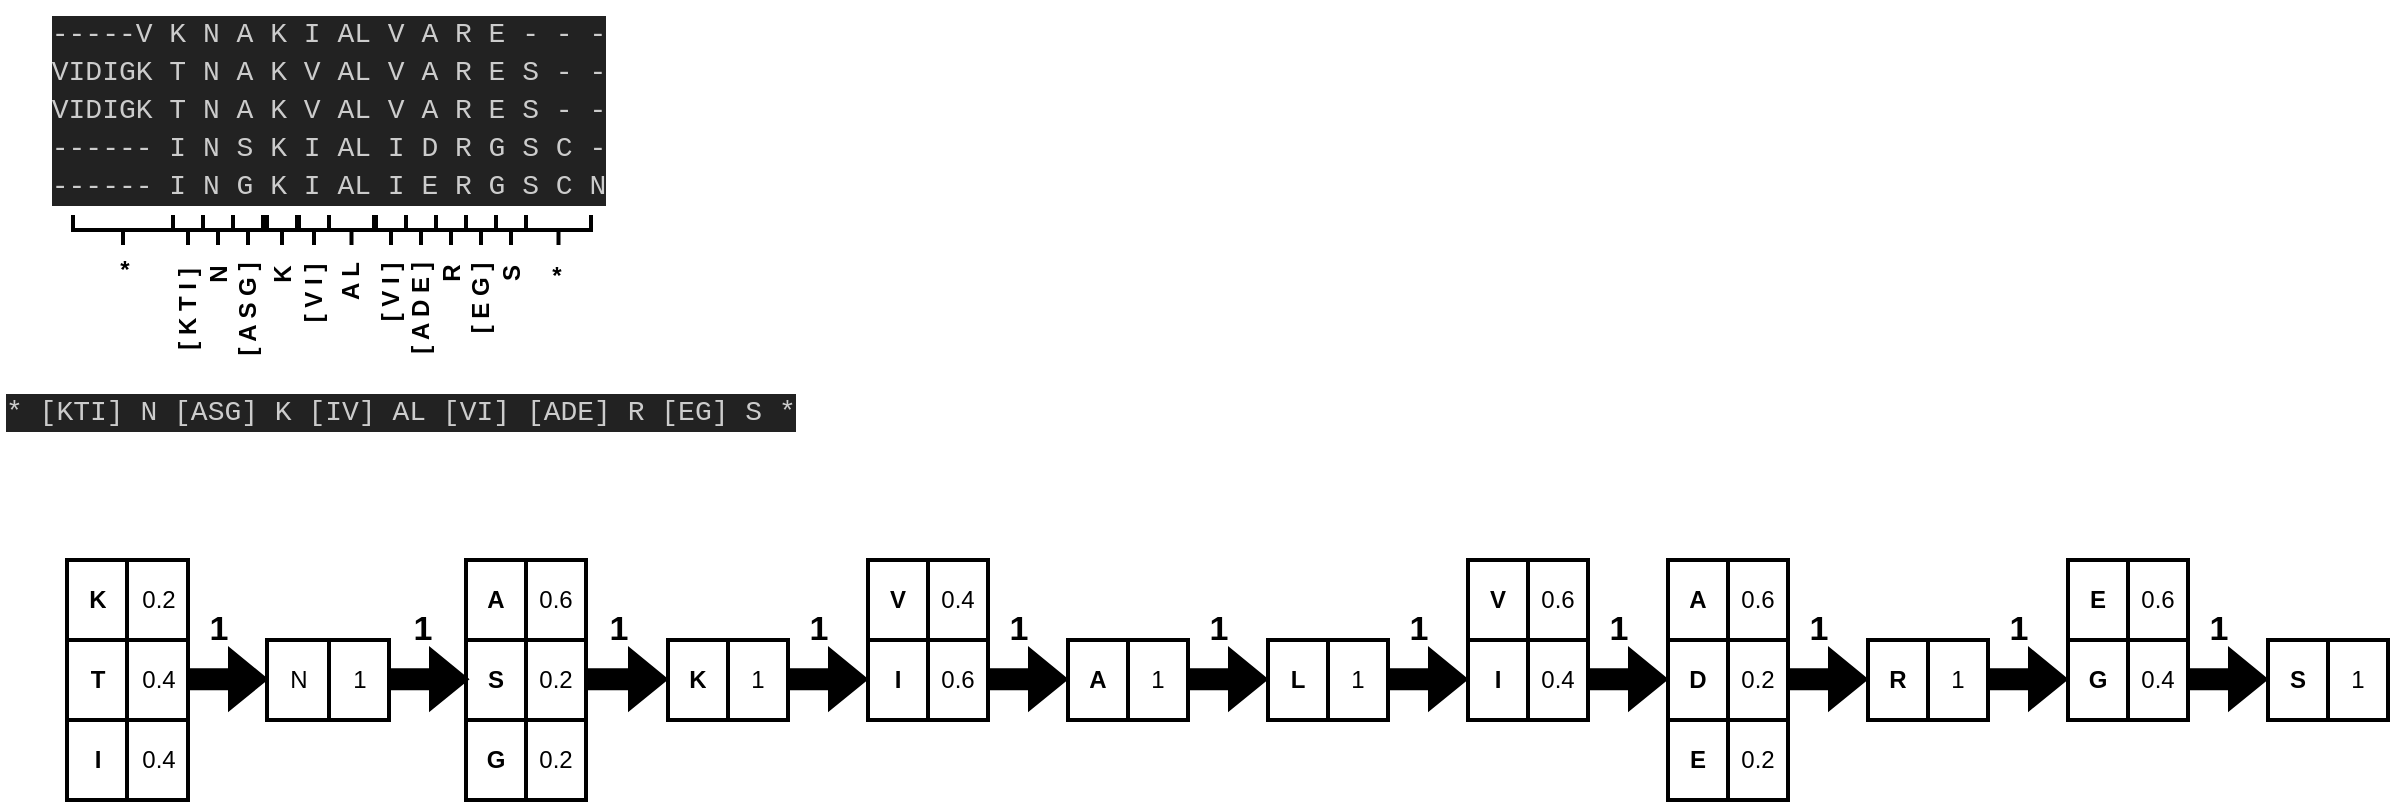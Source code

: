 <mxfile version="20.6.2" type="device"><diagram id="r_FApHoOIN8Kq5sakNCr" name="Página-1"><mxGraphModel dx="1185" dy="635" grid="1" gridSize="10" guides="1" tooltips="1" connect="1" arrows="1" fold="1" page="1" pageScale="1" pageWidth="827" pageHeight="1169" math="0" shadow="0"><root><mxCell id="0"/><mxCell id="1" parent="0"/><mxCell id="0MKSKc9JWgxIq71mF9Hv-1" value="&lt;div style=&quot;color: rgb(204, 204, 204); background-color: rgb(34, 34, 34); font-family: Consolas, &amp;quot;Courier New&amp;quot;, monospace; font-size: 14px; line-height: 19px;&quot;&gt;&lt;div&gt;-----V K N A K I AL V A R E - - -&lt;/div&gt;&lt;div&gt;VIDIGK T N A K V AL V A R E S - -&lt;/div&gt;&lt;div&gt;VIDIGK T N A K V AL V A R E S - -&lt;/div&gt;&lt;div&gt;------ I N S K I AL I D R G S C -&lt;/div&gt;&lt;div&gt;------ I N G K I AL I E R G S C N&lt;/div&gt;&lt;/div&gt;" style="text;html=1;align=center;verticalAlign=middle;resizable=0;points=[];autosize=1;strokeColor=none;fillColor=none;" vertex="1" parent="1"><mxGeometry x="50" y="40" width="280" height="110" as="geometry"/></mxCell><mxCell id="0MKSKc9JWgxIq71mF9Hv-2" value="&lt;div style=&quot;color: rgb(204, 204, 204); background-color: rgb(34, 34, 34); font-family: Consolas, &amp;quot;Courier New&amp;quot;, monospace; font-weight: normal; font-size: 14px; line-height: 19px;&quot;&gt;&lt;div&gt;&lt;span style=&quot;color: #cccccc;&quot;&gt;* [KTI] N [ASG] K [IV] AL [VI] [ADE] R [EG] S *&lt;/span&gt;&lt;/div&gt;&lt;/div&gt;" style="text;whiteSpace=wrap;html=1;" vertex="1" parent="1"><mxGeometry x="26.5" y="230" width="450" height="40" as="geometry"/></mxCell><mxCell id="0MKSKc9JWgxIq71mF9Hv-4" value="" style="strokeWidth=2;html=1;shape=mxgraph.flowchart.annotation_2;align=left;labelPosition=right;pointerEvents=1;rotation=-90;" vertex="1" parent="1"><mxGeometry x="80" y="130" width="15" height="50" as="geometry"/></mxCell><mxCell id="0MKSKc9JWgxIq71mF9Hv-7" value="" style="strokeWidth=2;html=1;shape=mxgraph.flowchart.annotation_2;align=left;labelPosition=right;pointerEvents=1;rotation=-90;" vertex="1" parent="1"><mxGeometry x="112.5" y="147.5" width="15" height="15" as="geometry"/></mxCell><mxCell id="0MKSKc9JWgxIq71mF9Hv-9" value="" style="strokeWidth=2;html=1;shape=mxgraph.flowchart.annotation_2;align=left;labelPosition=right;pointerEvents=1;rotation=-90;" vertex="1" parent="1"><mxGeometry x="127.5" y="147.5" width="15" height="15" as="geometry"/></mxCell><mxCell id="0MKSKc9JWgxIq71mF9Hv-10" value="" style="strokeWidth=2;html=1;shape=mxgraph.flowchart.annotation_2;align=left;labelPosition=right;pointerEvents=1;rotation=-90;" vertex="1" parent="1"><mxGeometry x="142.5" y="147.5" width="15" height="15" as="geometry"/></mxCell><mxCell id="0MKSKc9JWgxIq71mF9Hv-11" value="" style="strokeWidth=2;html=1;shape=mxgraph.flowchart.annotation_2;align=left;labelPosition=right;pointerEvents=1;rotation=-90;" vertex="1" parent="1"><mxGeometry x="159.5" y="147.5" width="15" height="15" as="geometry"/></mxCell><mxCell id="0MKSKc9JWgxIq71mF9Hv-12" value="" style="strokeWidth=2;html=1;shape=mxgraph.flowchart.annotation_2;align=left;labelPosition=right;pointerEvents=1;rotation=-90;" vertex="1" parent="1"><mxGeometry x="175.5" y="147.5" width="15" height="15" as="geometry"/></mxCell><mxCell id="0MKSKc9JWgxIq71mF9Hv-13" value="" style="strokeWidth=2;html=1;shape=mxgraph.flowchart.annotation_2;align=left;labelPosition=right;pointerEvents=1;rotation=-90;" vertex="1" parent="1"><mxGeometry x="194.25" y="143.75" width="15" height="22.5" as="geometry"/></mxCell><mxCell id="0MKSKc9JWgxIq71mF9Hv-14" value="" style="strokeWidth=2;html=1;shape=mxgraph.flowchart.annotation_2;align=left;labelPosition=right;pointerEvents=1;rotation=-90;" vertex="1" parent="1"><mxGeometry x="214" y="147.5" width="15" height="15" as="geometry"/></mxCell><mxCell id="0MKSKc9JWgxIq71mF9Hv-15" value="" style="strokeWidth=2;html=1;shape=mxgraph.flowchart.annotation_2;align=left;labelPosition=right;pointerEvents=1;rotation=-90;" vertex="1" parent="1"><mxGeometry x="229" y="147.5" width="15" height="15" as="geometry"/></mxCell><mxCell id="0MKSKc9JWgxIq71mF9Hv-16" value="" style="strokeWidth=2;html=1;shape=mxgraph.flowchart.annotation_2;align=left;labelPosition=right;pointerEvents=1;rotation=-90;" vertex="1" parent="1"><mxGeometry x="244" y="147.5" width="15" height="15" as="geometry"/></mxCell><mxCell id="0MKSKc9JWgxIq71mF9Hv-17" value="" style="strokeWidth=2;html=1;shape=mxgraph.flowchart.annotation_2;align=left;labelPosition=right;pointerEvents=1;rotation=-90;" vertex="1" parent="1"><mxGeometry x="259" y="147.5" width="15" height="15" as="geometry"/></mxCell><mxCell id="0MKSKc9JWgxIq71mF9Hv-18" value="" style="strokeWidth=2;html=1;shape=mxgraph.flowchart.annotation_2;align=left;labelPosition=right;pointerEvents=1;rotation=-90;" vertex="1" parent="1"><mxGeometry x="274" y="147.5" width="15" height="15" as="geometry"/></mxCell><mxCell id="0MKSKc9JWgxIq71mF9Hv-19" value="" style="strokeWidth=2;html=1;shape=mxgraph.flowchart.annotation_2;align=left;labelPosition=right;pointerEvents=1;rotation=-90;" vertex="1" parent="1"><mxGeometry x="297.75" y="138.75" width="15" height="32.5" as="geometry"/></mxCell><mxCell id="0MKSKc9JWgxIq71mF9Hv-28" value="*" style="text;html=1;align=center;verticalAlign=middle;resizable=0;points=[];autosize=1;strokeColor=none;fillColor=none;fontStyle=1" vertex="1" parent="1"><mxGeometry x="72.5" y="160" width="30" height="30" as="geometry"/></mxCell><mxCell id="0MKSKc9JWgxIq71mF9Hv-29" value="[ K T I ]" style="text;html=1;align=center;verticalAlign=middle;resizable=0;points=[];autosize=1;strokeColor=none;fillColor=none;rotation=-90;fontStyle=1" vertex="1" parent="1"><mxGeometry x="90" y="180" width="60" height="30" as="geometry"/></mxCell><mxCell id="0MKSKc9JWgxIq71mF9Hv-30" value="N" style="text;html=1;align=center;verticalAlign=middle;resizable=0;points=[];autosize=1;strokeColor=none;fillColor=none;rotation=-90;fontStyle=1" vertex="1" parent="1"><mxGeometry x="120" y="162.5" width="30" height="30" as="geometry"/></mxCell><mxCell id="0MKSKc9JWgxIq71mF9Hv-31" value="[ A S G ]" style="text;html=1;align=center;verticalAlign=middle;resizable=0;points=[];autosize=1;strokeColor=none;fillColor=none;rotation=-90;fontStyle=1" vertex="1" parent="1"><mxGeometry x="115" y="180" width="70" height="30" as="geometry"/></mxCell><mxCell id="0MKSKc9JWgxIq71mF9Hv-32" value="K" style="text;html=1;align=center;verticalAlign=middle;resizable=0;points=[];autosize=1;strokeColor=none;fillColor=none;rotation=-90;fontStyle=1" vertex="1" parent="1"><mxGeometry x="152" y="162.5" width="30" height="30" as="geometry"/></mxCell><mxCell id="0MKSKc9JWgxIq71mF9Hv-33" value="[ V I ]" style="text;html=1;align=center;verticalAlign=middle;resizable=0;points=[];autosize=1;strokeColor=none;fillColor=none;rotation=-90;fontStyle=1" vertex="1" parent="1"><mxGeometry x="158" y="172" width="50" height="30" as="geometry"/></mxCell><mxCell id="0MKSKc9JWgxIq71mF9Hv-34" value="A L" style="text;html=1;align=center;verticalAlign=middle;resizable=0;points=[];autosize=1;strokeColor=none;fillColor=none;rotation=-90;fontStyle=1" vertex="1" parent="1"><mxGeometry x="181.75" y="166.25" width="40" height="30" as="geometry"/></mxCell><mxCell id="0MKSKc9JWgxIq71mF9Hv-35" value="[ V&amp;nbsp;I ]" style="text;html=1;align=center;verticalAlign=middle;resizable=0;points=[];autosize=1;strokeColor=none;fillColor=none;rotation=-90;fontStyle=1" vertex="1" parent="1"><mxGeometry x="196.5" y="172" width="50" height="30" as="geometry"/></mxCell><mxCell id="0MKSKc9JWgxIq71mF9Hv-36" value="[ A D E&amp;nbsp;]" style="text;html=1;align=center;verticalAlign=middle;resizable=0;points=[];autosize=1;strokeColor=none;fillColor=none;rotation=-90;fontStyle=1" vertex="1" parent="1"><mxGeometry x="201.5" y="180" width="70" height="30" as="geometry"/></mxCell><mxCell id="0MKSKc9JWgxIq71mF9Hv-37" value="R" style="text;html=1;align=center;verticalAlign=middle;resizable=0;points=[];autosize=1;strokeColor=none;fillColor=none;rotation=-90;fontStyle=1" vertex="1" parent="1"><mxGeometry x="236.5" y="162.5" width="30" height="30" as="geometry"/></mxCell><mxCell id="0MKSKc9JWgxIq71mF9Hv-38" value="[ E G ]" style="text;html=1;align=center;verticalAlign=middle;resizable=0;points=[];autosize=1;strokeColor=none;fillColor=none;rotation=-90;fontStyle=1" vertex="1" parent="1"><mxGeometry x="236.5" y="175" width="60" height="30" as="geometry"/></mxCell><mxCell id="0MKSKc9JWgxIq71mF9Hv-39" value="S" style="text;html=1;align=center;verticalAlign=middle;resizable=0;points=[];autosize=1;strokeColor=none;fillColor=none;rotation=-90;fontStyle=1" vertex="1" parent="1"><mxGeometry x="266.5" y="162.5" width="30" height="30" as="geometry"/></mxCell><mxCell id="0MKSKc9JWgxIq71mF9Hv-40" value="*" style="text;html=1;align=center;verticalAlign=middle;resizable=0;points=[];autosize=1;strokeColor=none;fillColor=none;rotation=0;fontStyle=1" vertex="1" parent="1"><mxGeometry x="289" y="162.5" width="30" height="30" as="geometry"/></mxCell><mxCell id="0MKSKc9JWgxIq71mF9Hv-57" value="" style="shape=table;html=1;whiteSpace=wrap;startSize=0;container=1;collapsible=0;childLayout=tableLayout;strokeColor=#000000;strokeWidth=2;fillColor=none;" vertex="1" parent="1"><mxGeometry x="59.5" y="320" width="60.5" height="120" as="geometry"/></mxCell><mxCell id="0MKSKc9JWgxIq71mF9Hv-58" value="" style="shape=tableRow;horizontal=0;startSize=0;swimlaneHead=0;swimlaneBody=0;top=0;left=0;bottom=0;right=0;collapsible=0;dropTarget=0;fillColor=none;points=[[0,0.5],[1,0.5]];portConstraint=eastwest;strokeColor=#000000;strokeWidth=2;" vertex="1" parent="0MKSKc9JWgxIq71mF9Hv-57"><mxGeometry width="60.5" height="40" as="geometry"/></mxCell><mxCell id="0MKSKc9JWgxIq71mF9Hv-59" value="&lt;b&gt;K&lt;/b&gt;" style="shape=partialRectangle;html=1;whiteSpace=wrap;connectable=0;fillColor=none;top=0;left=0;bottom=0;right=0;overflow=hidden;strokeColor=#000000;strokeWidth=2;" vertex="1" parent="0MKSKc9JWgxIq71mF9Hv-58"><mxGeometry width="30" height="40" as="geometry"><mxRectangle width="30" height="40" as="alternateBounds"/></mxGeometry></mxCell><mxCell id="0MKSKc9JWgxIq71mF9Hv-60" value="0.2" style="shape=partialRectangle;html=1;whiteSpace=wrap;connectable=0;fillColor=none;top=0;left=0;bottom=0;right=0;overflow=hidden;strokeColor=#000000;strokeWidth=2;" vertex="1" parent="0MKSKc9JWgxIq71mF9Hv-58"><mxGeometry x="30" width="31" height="40" as="geometry"><mxRectangle width="31" height="40" as="alternateBounds"/></mxGeometry></mxCell><mxCell id="0MKSKc9JWgxIq71mF9Hv-62" value="" style="shape=tableRow;horizontal=0;startSize=0;swimlaneHead=0;swimlaneBody=0;top=0;left=0;bottom=0;right=0;collapsible=0;dropTarget=0;fillColor=none;points=[[0,0.5],[1,0.5]];portConstraint=eastwest;strokeColor=#000000;strokeWidth=2;" vertex="1" parent="0MKSKc9JWgxIq71mF9Hv-57"><mxGeometry y="40" width="60.5" height="40" as="geometry"/></mxCell><mxCell id="0MKSKc9JWgxIq71mF9Hv-63" value="&lt;b&gt;T&lt;/b&gt;" style="shape=partialRectangle;html=1;whiteSpace=wrap;connectable=0;fillColor=none;top=0;left=0;bottom=0;right=0;overflow=hidden;strokeColor=#000000;strokeWidth=2;" vertex="1" parent="0MKSKc9JWgxIq71mF9Hv-62"><mxGeometry width="30" height="40" as="geometry"><mxRectangle width="30" height="40" as="alternateBounds"/></mxGeometry></mxCell><mxCell id="0MKSKc9JWgxIq71mF9Hv-64" value="0.4" style="shape=partialRectangle;html=1;whiteSpace=wrap;connectable=0;fillColor=none;top=0;left=0;bottom=0;right=0;overflow=hidden;strokeColor=#000000;strokeWidth=2;" vertex="1" parent="0MKSKc9JWgxIq71mF9Hv-62"><mxGeometry x="30" width="31" height="40" as="geometry"><mxRectangle width="31" height="40" as="alternateBounds"/></mxGeometry></mxCell><mxCell id="0MKSKc9JWgxIq71mF9Hv-66" value="" style="shape=tableRow;horizontal=0;startSize=0;swimlaneHead=0;swimlaneBody=0;top=0;left=0;bottom=0;right=0;collapsible=0;dropTarget=0;fillColor=none;points=[[0,0.5],[1,0.5]];portConstraint=eastwest;strokeColor=#000000;strokeWidth=2;" vertex="1" parent="0MKSKc9JWgxIq71mF9Hv-57"><mxGeometry y="80" width="60.5" height="40" as="geometry"/></mxCell><mxCell id="0MKSKc9JWgxIq71mF9Hv-67" value="&lt;b&gt;I&lt;/b&gt;" style="shape=partialRectangle;html=1;whiteSpace=wrap;connectable=0;fillColor=none;top=0;left=0;bottom=0;right=0;overflow=hidden;strokeColor=#000000;strokeWidth=2;" vertex="1" parent="0MKSKc9JWgxIq71mF9Hv-66"><mxGeometry width="30" height="40" as="geometry"><mxRectangle width="30" height="40" as="alternateBounds"/></mxGeometry></mxCell><mxCell id="0MKSKc9JWgxIq71mF9Hv-68" value="0.4" style="shape=partialRectangle;html=1;whiteSpace=wrap;connectable=0;fillColor=none;top=0;left=0;bottom=0;right=0;overflow=hidden;strokeColor=#000000;strokeWidth=2;" vertex="1" parent="0MKSKc9JWgxIq71mF9Hv-66"><mxGeometry x="30" width="31" height="40" as="geometry"><mxRectangle width="31" height="40" as="alternateBounds"/></mxGeometry></mxCell><mxCell id="0MKSKc9JWgxIq71mF9Hv-70" value="" style="shape=table;html=1;whiteSpace=wrap;startSize=0;container=1;collapsible=0;childLayout=tableLayout;strokeColor=#000000;strokeWidth=2;fillColor=none;" vertex="1" parent="1"><mxGeometry x="159.5" y="360" width="61" height="40" as="geometry"/></mxCell><mxCell id="0MKSKc9JWgxIq71mF9Hv-74" value="" style="shape=tableRow;horizontal=0;startSize=0;swimlaneHead=0;swimlaneBody=0;top=0;left=0;bottom=0;right=0;collapsible=0;dropTarget=0;fillColor=none;points=[[0,0.5],[1,0.5]];portConstraint=eastwest;strokeColor=#000000;strokeWidth=2;" vertex="1" parent="0MKSKc9JWgxIq71mF9Hv-70"><mxGeometry width="61" height="40" as="geometry"/></mxCell><mxCell id="0MKSKc9JWgxIq71mF9Hv-75" value="N" style="shape=partialRectangle;html=1;whiteSpace=wrap;connectable=0;fillColor=none;top=0;left=0;bottom=0;right=0;overflow=hidden;strokeColor=#000000;strokeWidth=2;" vertex="1" parent="0MKSKc9JWgxIq71mF9Hv-74"><mxGeometry width="31" height="40" as="geometry"><mxRectangle width="31" height="40" as="alternateBounds"/></mxGeometry></mxCell><mxCell id="0MKSKc9JWgxIq71mF9Hv-76" value="1" style="shape=partialRectangle;html=1;whiteSpace=wrap;connectable=0;fillColor=none;top=0;left=0;bottom=0;right=0;overflow=hidden;strokeColor=#000000;strokeWidth=2;" vertex="1" parent="0MKSKc9JWgxIq71mF9Hv-74"><mxGeometry x="31" width="30" height="40" as="geometry"><mxRectangle width="30" height="40" as="alternateBounds"/></mxGeometry></mxCell><mxCell id="0MKSKc9JWgxIq71mF9Hv-80" value="" style="shape=table;html=1;whiteSpace=wrap;startSize=0;container=1;collapsible=0;childLayout=tableLayout;strokeColor=#000000;strokeWidth=2;fillColor=none;" vertex="1" parent="1"><mxGeometry x="259" y="320" width="60" height="120" as="geometry"/></mxCell><mxCell id="0MKSKc9JWgxIq71mF9Hv-81" value="" style="shape=tableRow;horizontal=0;startSize=0;swimlaneHead=0;swimlaneBody=0;top=0;left=0;bottom=0;right=0;collapsible=0;dropTarget=0;fillColor=none;points=[[0,0.5],[1,0.5]];portConstraint=eastwest;strokeColor=#000000;strokeWidth=2;" vertex="1" parent="0MKSKc9JWgxIq71mF9Hv-80"><mxGeometry width="60" height="40" as="geometry"/></mxCell><mxCell id="0MKSKc9JWgxIq71mF9Hv-82" value="&lt;b&gt;A&lt;/b&gt;" style="shape=partialRectangle;html=1;whiteSpace=wrap;connectable=0;fillColor=none;top=0;left=0;bottom=0;right=0;overflow=hidden;strokeColor=#000000;strokeWidth=2;" vertex="1" parent="0MKSKc9JWgxIq71mF9Hv-81"><mxGeometry width="30" height="40" as="geometry"><mxRectangle width="30" height="40" as="alternateBounds"/></mxGeometry></mxCell><mxCell id="0MKSKc9JWgxIq71mF9Hv-83" value="0.6" style="shape=partialRectangle;html=1;whiteSpace=wrap;connectable=0;fillColor=none;top=0;left=0;bottom=0;right=0;overflow=hidden;strokeColor=#000000;strokeWidth=2;" vertex="1" parent="0MKSKc9JWgxIq71mF9Hv-81"><mxGeometry x="30" width="30" height="40" as="geometry"><mxRectangle width="30" height="40" as="alternateBounds"/></mxGeometry></mxCell><mxCell id="0MKSKc9JWgxIq71mF9Hv-84" value="" style="shape=tableRow;horizontal=0;startSize=0;swimlaneHead=0;swimlaneBody=0;top=0;left=0;bottom=0;right=0;collapsible=0;dropTarget=0;fillColor=none;points=[[0,0.5],[1,0.5]];portConstraint=eastwest;strokeColor=#000000;strokeWidth=2;" vertex="1" parent="0MKSKc9JWgxIq71mF9Hv-80"><mxGeometry y="40" width="60" height="40" as="geometry"/></mxCell><mxCell id="0MKSKc9JWgxIq71mF9Hv-85" value="&lt;b&gt;S&lt;/b&gt;" style="shape=partialRectangle;html=1;whiteSpace=wrap;connectable=0;fillColor=none;top=0;left=0;bottom=0;right=0;overflow=hidden;strokeColor=#000000;strokeWidth=2;" vertex="1" parent="0MKSKc9JWgxIq71mF9Hv-84"><mxGeometry width="30" height="40" as="geometry"><mxRectangle width="30" height="40" as="alternateBounds"/></mxGeometry></mxCell><mxCell id="0MKSKc9JWgxIq71mF9Hv-86" value="0.2" style="shape=partialRectangle;html=1;whiteSpace=wrap;connectable=0;fillColor=none;top=0;left=0;bottom=0;right=0;overflow=hidden;strokeColor=#000000;strokeWidth=2;" vertex="1" parent="0MKSKc9JWgxIq71mF9Hv-84"><mxGeometry x="30" width="30" height="40" as="geometry"><mxRectangle width="30" height="40" as="alternateBounds"/></mxGeometry></mxCell><mxCell id="0MKSKc9JWgxIq71mF9Hv-87" value="" style="shape=tableRow;horizontal=0;startSize=0;swimlaneHead=0;swimlaneBody=0;top=0;left=0;bottom=0;right=0;collapsible=0;dropTarget=0;fillColor=none;points=[[0,0.5],[1,0.5]];portConstraint=eastwest;strokeColor=#000000;strokeWidth=2;" vertex="1" parent="0MKSKc9JWgxIq71mF9Hv-80"><mxGeometry y="80" width="60" height="40" as="geometry"/></mxCell><mxCell id="0MKSKc9JWgxIq71mF9Hv-88" value="&lt;b&gt;G&lt;/b&gt;" style="shape=partialRectangle;html=1;whiteSpace=wrap;connectable=0;fillColor=none;top=0;left=0;bottom=0;right=0;overflow=hidden;strokeColor=#000000;strokeWidth=2;" vertex="1" parent="0MKSKc9JWgxIq71mF9Hv-87"><mxGeometry width="30" height="40" as="geometry"><mxRectangle width="30" height="40" as="alternateBounds"/></mxGeometry></mxCell><mxCell id="0MKSKc9JWgxIq71mF9Hv-89" value="0.2" style="shape=partialRectangle;html=1;whiteSpace=wrap;connectable=0;fillColor=none;top=0;left=0;bottom=0;right=0;overflow=hidden;strokeColor=#000000;strokeWidth=2;" vertex="1" parent="0MKSKc9JWgxIq71mF9Hv-87"><mxGeometry x="30" width="30" height="40" as="geometry"><mxRectangle width="30" height="40" as="alternateBounds"/></mxGeometry></mxCell><mxCell id="0MKSKc9JWgxIq71mF9Hv-90" value="" style="shape=table;html=1;whiteSpace=wrap;startSize=0;container=1;collapsible=0;childLayout=tableLayout;strokeColor=#000000;strokeWidth=2;fillColor=none;" vertex="1" parent="1"><mxGeometry x="360" y="360" width="60" height="40" as="geometry"/></mxCell><mxCell id="0MKSKc9JWgxIq71mF9Hv-91" value="" style="shape=tableRow;horizontal=0;startSize=0;swimlaneHead=0;swimlaneBody=0;top=0;left=0;bottom=0;right=0;collapsible=0;dropTarget=0;fillColor=none;points=[[0,0.5],[1,0.5]];portConstraint=eastwest;strokeColor=#000000;strokeWidth=2;" vertex="1" parent="0MKSKc9JWgxIq71mF9Hv-90"><mxGeometry width="60" height="40" as="geometry"/></mxCell><mxCell id="0MKSKc9JWgxIq71mF9Hv-92" value="&lt;b&gt;K&lt;/b&gt;" style="shape=partialRectangle;html=1;whiteSpace=wrap;connectable=0;fillColor=none;top=0;left=0;bottom=0;right=0;overflow=hidden;strokeColor=#000000;strokeWidth=2;" vertex="1" parent="0MKSKc9JWgxIq71mF9Hv-91"><mxGeometry width="30" height="40" as="geometry"><mxRectangle width="30" height="40" as="alternateBounds"/></mxGeometry></mxCell><mxCell id="0MKSKc9JWgxIq71mF9Hv-93" value="1" style="shape=partialRectangle;html=1;whiteSpace=wrap;connectable=0;fillColor=none;top=0;left=0;bottom=0;right=0;overflow=hidden;strokeColor=#000000;strokeWidth=2;" vertex="1" parent="0MKSKc9JWgxIq71mF9Hv-91"><mxGeometry x="30" width="30" height="40" as="geometry"><mxRectangle width="30" height="40" as="alternateBounds"/></mxGeometry></mxCell><mxCell id="0MKSKc9JWgxIq71mF9Hv-94" value="" style="shape=table;html=1;whiteSpace=wrap;startSize=0;container=1;collapsible=0;childLayout=tableLayout;strokeColor=#000000;strokeWidth=2;fillColor=none;" vertex="1" parent="1"><mxGeometry x="460" y="320" width="60" height="80" as="geometry"/></mxCell><mxCell id="0MKSKc9JWgxIq71mF9Hv-95" value="" style="shape=tableRow;horizontal=0;startSize=0;swimlaneHead=0;swimlaneBody=0;top=0;left=0;bottom=0;right=0;collapsible=0;dropTarget=0;fillColor=none;points=[[0,0.5],[1,0.5]];portConstraint=eastwest;strokeColor=#000000;strokeWidth=2;" vertex="1" parent="0MKSKc9JWgxIq71mF9Hv-94"><mxGeometry width="60" height="40" as="geometry"/></mxCell><mxCell id="0MKSKc9JWgxIq71mF9Hv-96" value="&lt;b&gt;V&lt;/b&gt;" style="shape=partialRectangle;html=1;whiteSpace=wrap;connectable=0;fillColor=none;top=0;left=0;bottom=0;right=0;overflow=hidden;strokeColor=#000000;strokeWidth=2;" vertex="1" parent="0MKSKc9JWgxIq71mF9Hv-95"><mxGeometry width="30" height="40" as="geometry"><mxRectangle width="30" height="40" as="alternateBounds"/></mxGeometry></mxCell><mxCell id="0MKSKc9JWgxIq71mF9Hv-97" value="0.4" style="shape=partialRectangle;html=1;whiteSpace=wrap;connectable=0;fillColor=none;top=0;left=0;bottom=0;right=0;overflow=hidden;strokeColor=#000000;strokeWidth=2;" vertex="1" parent="0MKSKc9JWgxIq71mF9Hv-95"><mxGeometry x="30" width="30" height="40" as="geometry"><mxRectangle width="30" height="40" as="alternateBounds"/></mxGeometry></mxCell><mxCell id="0MKSKc9JWgxIq71mF9Hv-98" style="shape=tableRow;horizontal=0;startSize=0;swimlaneHead=0;swimlaneBody=0;top=0;left=0;bottom=0;right=0;collapsible=0;dropTarget=0;fillColor=none;points=[[0,0.5],[1,0.5]];portConstraint=eastwest;strokeColor=#000000;strokeWidth=2;" vertex="1" parent="0MKSKc9JWgxIq71mF9Hv-94"><mxGeometry y="40" width="60" height="40" as="geometry"/></mxCell><mxCell id="0MKSKc9JWgxIq71mF9Hv-99" value="&lt;b&gt;I&lt;/b&gt;" style="shape=partialRectangle;html=1;whiteSpace=wrap;connectable=0;fillColor=none;top=0;left=0;bottom=0;right=0;overflow=hidden;strokeColor=#000000;strokeWidth=2;" vertex="1" parent="0MKSKc9JWgxIq71mF9Hv-98"><mxGeometry width="30" height="40" as="geometry"><mxRectangle width="30" height="40" as="alternateBounds"/></mxGeometry></mxCell><mxCell id="0MKSKc9JWgxIq71mF9Hv-100" value="0.6" style="shape=partialRectangle;html=1;whiteSpace=wrap;connectable=0;fillColor=none;top=0;left=0;bottom=0;right=0;overflow=hidden;strokeColor=#000000;strokeWidth=2;" vertex="1" parent="0MKSKc9JWgxIq71mF9Hv-98"><mxGeometry x="30" width="30" height="40" as="geometry"><mxRectangle width="30" height="40" as="alternateBounds"/></mxGeometry></mxCell><mxCell id="0MKSKc9JWgxIq71mF9Hv-101" value="" style="shape=table;html=1;whiteSpace=wrap;startSize=0;container=1;collapsible=0;childLayout=tableLayout;strokeColor=#000000;strokeWidth=2;fillColor=none;" vertex="1" parent="1"><mxGeometry x="560" y="360" width="60" height="40" as="geometry"/></mxCell><mxCell id="0MKSKc9JWgxIq71mF9Hv-102" value="" style="shape=tableRow;horizontal=0;startSize=0;swimlaneHead=0;swimlaneBody=0;top=0;left=0;bottom=0;right=0;collapsible=0;dropTarget=0;fillColor=none;points=[[0,0.5],[1,0.5]];portConstraint=eastwest;strokeColor=#000000;strokeWidth=2;" vertex="1" parent="0MKSKc9JWgxIq71mF9Hv-101"><mxGeometry width="60" height="40" as="geometry"/></mxCell><mxCell id="0MKSKc9JWgxIq71mF9Hv-103" value="&lt;b&gt;A&lt;/b&gt;" style="shape=partialRectangle;html=1;whiteSpace=wrap;connectable=0;fillColor=none;top=0;left=0;bottom=0;right=0;overflow=hidden;strokeColor=#000000;strokeWidth=2;" vertex="1" parent="0MKSKc9JWgxIq71mF9Hv-102"><mxGeometry width="30" height="40" as="geometry"><mxRectangle width="30" height="40" as="alternateBounds"/></mxGeometry></mxCell><mxCell id="0MKSKc9JWgxIq71mF9Hv-104" value="1" style="shape=partialRectangle;html=1;whiteSpace=wrap;connectable=0;fillColor=none;top=0;left=0;bottom=0;right=0;overflow=hidden;strokeColor=#000000;strokeWidth=2;" vertex="1" parent="0MKSKc9JWgxIq71mF9Hv-102"><mxGeometry x="30" width="30" height="40" as="geometry"><mxRectangle width="30" height="40" as="alternateBounds"/></mxGeometry></mxCell><mxCell id="0MKSKc9JWgxIq71mF9Hv-105" value="" style="shape=table;html=1;whiteSpace=wrap;startSize=0;container=1;collapsible=0;childLayout=tableLayout;strokeColor=#000000;strokeWidth=2;fillColor=none;" vertex="1" parent="1"><mxGeometry x="660" y="360" width="60" height="40" as="geometry"/></mxCell><mxCell id="0MKSKc9JWgxIq71mF9Hv-106" value="" style="shape=tableRow;horizontal=0;startSize=0;swimlaneHead=0;swimlaneBody=0;top=0;left=0;bottom=0;right=0;collapsible=0;dropTarget=0;fillColor=none;points=[[0,0.5],[1,0.5]];portConstraint=eastwest;strokeColor=#000000;strokeWidth=2;" vertex="1" parent="0MKSKc9JWgxIq71mF9Hv-105"><mxGeometry width="60" height="40" as="geometry"/></mxCell><mxCell id="0MKSKc9JWgxIq71mF9Hv-107" value="&lt;b&gt;L&lt;/b&gt;" style="shape=partialRectangle;html=1;whiteSpace=wrap;connectable=0;fillColor=none;top=0;left=0;bottom=0;right=0;overflow=hidden;strokeColor=#000000;strokeWidth=2;" vertex="1" parent="0MKSKc9JWgxIq71mF9Hv-106"><mxGeometry width="30" height="40" as="geometry"><mxRectangle width="30" height="40" as="alternateBounds"/></mxGeometry></mxCell><mxCell id="0MKSKc9JWgxIq71mF9Hv-108" value="1" style="shape=partialRectangle;html=1;whiteSpace=wrap;connectable=0;fillColor=none;top=0;left=0;bottom=0;right=0;overflow=hidden;strokeColor=#000000;strokeWidth=2;" vertex="1" parent="0MKSKc9JWgxIq71mF9Hv-106"><mxGeometry x="30" width="30" height="40" as="geometry"><mxRectangle width="30" height="40" as="alternateBounds"/></mxGeometry></mxCell><mxCell id="0MKSKc9JWgxIq71mF9Hv-109" value="" style="shape=table;html=1;whiteSpace=wrap;startSize=0;container=1;collapsible=0;childLayout=tableLayout;strokeColor=#000000;strokeWidth=2;fillColor=none;" vertex="1" parent="1"><mxGeometry x="760" y="320" width="60" height="80" as="geometry"/></mxCell><mxCell id="0MKSKc9JWgxIq71mF9Hv-110" value="" style="shape=tableRow;horizontal=0;startSize=0;swimlaneHead=0;swimlaneBody=0;top=0;left=0;bottom=0;right=0;collapsible=0;dropTarget=0;fillColor=none;points=[[0,0.5],[1,0.5]];portConstraint=eastwest;strokeColor=#000000;strokeWidth=2;" vertex="1" parent="0MKSKc9JWgxIq71mF9Hv-109"><mxGeometry width="60" height="40" as="geometry"/></mxCell><mxCell id="0MKSKc9JWgxIq71mF9Hv-111" value="&lt;b&gt;V&lt;/b&gt;" style="shape=partialRectangle;html=1;whiteSpace=wrap;connectable=0;fillColor=none;top=0;left=0;bottom=0;right=0;overflow=hidden;strokeColor=#000000;strokeWidth=2;" vertex="1" parent="0MKSKc9JWgxIq71mF9Hv-110"><mxGeometry width="30" height="40" as="geometry"><mxRectangle width="30" height="40" as="alternateBounds"/></mxGeometry></mxCell><mxCell id="0MKSKc9JWgxIq71mF9Hv-112" value="0.6" style="shape=partialRectangle;html=1;whiteSpace=wrap;connectable=0;fillColor=none;top=0;left=0;bottom=0;right=0;overflow=hidden;strokeColor=#000000;strokeWidth=2;" vertex="1" parent="0MKSKc9JWgxIq71mF9Hv-110"><mxGeometry x="30" width="30" height="40" as="geometry"><mxRectangle width="30" height="40" as="alternateBounds"/></mxGeometry></mxCell><mxCell id="0MKSKc9JWgxIq71mF9Hv-113" style="shape=tableRow;horizontal=0;startSize=0;swimlaneHead=0;swimlaneBody=0;top=0;left=0;bottom=0;right=0;collapsible=0;dropTarget=0;fillColor=none;points=[[0,0.5],[1,0.5]];portConstraint=eastwest;strokeColor=#000000;strokeWidth=2;" vertex="1" parent="0MKSKc9JWgxIq71mF9Hv-109"><mxGeometry y="40" width="60" height="40" as="geometry"/></mxCell><mxCell id="0MKSKc9JWgxIq71mF9Hv-114" value="&lt;b&gt;I&lt;/b&gt;" style="shape=partialRectangle;html=1;whiteSpace=wrap;connectable=0;fillColor=none;top=0;left=0;bottom=0;right=0;overflow=hidden;strokeColor=#000000;strokeWidth=2;" vertex="1" parent="0MKSKc9JWgxIq71mF9Hv-113"><mxGeometry width="30" height="40" as="geometry"><mxRectangle width="30" height="40" as="alternateBounds"/></mxGeometry></mxCell><mxCell id="0MKSKc9JWgxIq71mF9Hv-115" value="0.4" style="shape=partialRectangle;html=1;whiteSpace=wrap;connectable=0;fillColor=none;top=0;left=0;bottom=0;right=0;overflow=hidden;strokeColor=#000000;strokeWidth=2;" vertex="1" parent="0MKSKc9JWgxIq71mF9Hv-113"><mxGeometry x="30" width="30" height="40" as="geometry"><mxRectangle width="30" height="40" as="alternateBounds"/></mxGeometry></mxCell><mxCell id="0MKSKc9JWgxIq71mF9Hv-116" value="" style="shape=table;html=1;whiteSpace=wrap;startSize=0;container=1;collapsible=0;childLayout=tableLayout;strokeColor=#000000;strokeWidth=2;fillColor=none;" vertex="1" parent="1"><mxGeometry x="860" y="320" width="60" height="120" as="geometry"/></mxCell><mxCell id="0MKSKc9JWgxIq71mF9Hv-117" value="" style="shape=tableRow;horizontal=0;startSize=0;swimlaneHead=0;swimlaneBody=0;top=0;left=0;bottom=0;right=0;collapsible=0;dropTarget=0;fillColor=none;points=[[0,0.5],[1,0.5]];portConstraint=eastwest;strokeColor=#000000;strokeWidth=2;" vertex="1" parent="0MKSKc9JWgxIq71mF9Hv-116"><mxGeometry width="60" height="40" as="geometry"/></mxCell><mxCell id="0MKSKc9JWgxIq71mF9Hv-118" value="&lt;b&gt;A&lt;/b&gt;" style="shape=partialRectangle;html=1;whiteSpace=wrap;connectable=0;fillColor=none;top=0;left=0;bottom=0;right=0;overflow=hidden;strokeColor=#000000;strokeWidth=2;" vertex="1" parent="0MKSKc9JWgxIq71mF9Hv-117"><mxGeometry width="30" height="40" as="geometry"><mxRectangle width="30" height="40" as="alternateBounds"/></mxGeometry></mxCell><mxCell id="0MKSKc9JWgxIq71mF9Hv-119" value="0.6" style="shape=partialRectangle;html=1;whiteSpace=wrap;connectable=0;fillColor=none;top=0;left=0;bottom=0;right=0;overflow=hidden;strokeColor=#000000;strokeWidth=2;" vertex="1" parent="0MKSKc9JWgxIq71mF9Hv-117"><mxGeometry x="30" width="30" height="40" as="geometry"><mxRectangle width="30" height="40" as="alternateBounds"/></mxGeometry></mxCell><mxCell id="0MKSKc9JWgxIq71mF9Hv-120" value="" style="shape=tableRow;horizontal=0;startSize=0;swimlaneHead=0;swimlaneBody=0;top=0;left=0;bottom=0;right=0;collapsible=0;dropTarget=0;fillColor=none;points=[[0,0.5],[1,0.5]];portConstraint=eastwest;strokeColor=#000000;strokeWidth=2;" vertex="1" parent="0MKSKc9JWgxIq71mF9Hv-116"><mxGeometry y="40" width="60" height="40" as="geometry"/></mxCell><mxCell id="0MKSKc9JWgxIq71mF9Hv-121" value="&lt;b&gt;D&lt;/b&gt;" style="shape=partialRectangle;html=1;whiteSpace=wrap;connectable=0;fillColor=none;top=0;left=0;bottom=0;right=0;overflow=hidden;strokeColor=#000000;strokeWidth=2;" vertex="1" parent="0MKSKc9JWgxIq71mF9Hv-120"><mxGeometry width="30" height="40" as="geometry"><mxRectangle width="30" height="40" as="alternateBounds"/></mxGeometry></mxCell><mxCell id="0MKSKc9JWgxIq71mF9Hv-122" value="0.2" style="shape=partialRectangle;html=1;whiteSpace=wrap;connectable=0;fillColor=none;top=0;left=0;bottom=0;right=0;overflow=hidden;strokeColor=#000000;strokeWidth=2;" vertex="1" parent="0MKSKc9JWgxIq71mF9Hv-120"><mxGeometry x="30" width="30" height="40" as="geometry"><mxRectangle width="30" height="40" as="alternateBounds"/></mxGeometry></mxCell><mxCell id="0MKSKc9JWgxIq71mF9Hv-123" value="" style="shape=tableRow;horizontal=0;startSize=0;swimlaneHead=0;swimlaneBody=0;top=0;left=0;bottom=0;right=0;collapsible=0;dropTarget=0;fillColor=none;points=[[0,0.5],[1,0.5]];portConstraint=eastwest;strokeColor=#000000;strokeWidth=2;" vertex="1" parent="0MKSKc9JWgxIq71mF9Hv-116"><mxGeometry y="80" width="60" height="40" as="geometry"/></mxCell><mxCell id="0MKSKc9JWgxIq71mF9Hv-124" value="&lt;b&gt;E&lt;/b&gt;" style="shape=partialRectangle;html=1;whiteSpace=wrap;connectable=0;fillColor=none;top=0;left=0;bottom=0;right=0;overflow=hidden;strokeColor=#000000;strokeWidth=2;" vertex="1" parent="0MKSKc9JWgxIq71mF9Hv-123"><mxGeometry width="30" height="40" as="geometry"><mxRectangle width="30" height="40" as="alternateBounds"/></mxGeometry></mxCell><mxCell id="0MKSKc9JWgxIq71mF9Hv-125" value="0.2" style="shape=partialRectangle;html=1;whiteSpace=wrap;connectable=0;fillColor=none;top=0;left=0;bottom=0;right=0;overflow=hidden;strokeColor=#000000;strokeWidth=2;" vertex="1" parent="0MKSKc9JWgxIq71mF9Hv-123"><mxGeometry x="30" width="30" height="40" as="geometry"><mxRectangle width="30" height="40" as="alternateBounds"/></mxGeometry></mxCell><mxCell id="0MKSKc9JWgxIq71mF9Hv-126" value="" style="shape=table;html=1;whiteSpace=wrap;startSize=0;container=1;collapsible=0;childLayout=tableLayout;strokeColor=#000000;strokeWidth=2;fillColor=none;" vertex="1" parent="1"><mxGeometry x="960" y="360" width="60" height="40" as="geometry"/></mxCell><mxCell id="0MKSKc9JWgxIq71mF9Hv-127" value="" style="shape=tableRow;horizontal=0;startSize=0;swimlaneHead=0;swimlaneBody=0;top=0;left=0;bottom=0;right=0;collapsible=0;dropTarget=0;fillColor=none;points=[[0,0.5],[1,0.5]];portConstraint=eastwest;strokeColor=#000000;strokeWidth=2;" vertex="1" parent="0MKSKc9JWgxIq71mF9Hv-126"><mxGeometry width="60" height="40" as="geometry"/></mxCell><mxCell id="0MKSKc9JWgxIq71mF9Hv-128" value="&lt;b&gt;R&lt;/b&gt;" style="shape=partialRectangle;html=1;whiteSpace=wrap;connectable=0;fillColor=none;top=0;left=0;bottom=0;right=0;overflow=hidden;strokeColor=#000000;strokeWidth=2;" vertex="1" parent="0MKSKc9JWgxIq71mF9Hv-127"><mxGeometry width="30" height="40" as="geometry"><mxRectangle width="30" height="40" as="alternateBounds"/></mxGeometry></mxCell><mxCell id="0MKSKc9JWgxIq71mF9Hv-129" value="1" style="shape=partialRectangle;html=1;whiteSpace=wrap;connectable=0;fillColor=none;top=0;left=0;bottom=0;right=0;overflow=hidden;strokeColor=#000000;strokeWidth=2;" vertex="1" parent="0MKSKc9JWgxIq71mF9Hv-127"><mxGeometry x="30" width="30" height="40" as="geometry"><mxRectangle width="30" height="40" as="alternateBounds"/></mxGeometry></mxCell><mxCell id="0MKSKc9JWgxIq71mF9Hv-130" value="" style="shape=table;html=1;whiteSpace=wrap;startSize=0;container=1;collapsible=0;childLayout=tableLayout;strokeColor=#000000;strokeWidth=2;fillColor=none;" vertex="1" parent="1"><mxGeometry x="1060" y="320" width="60" height="80" as="geometry"/></mxCell><mxCell id="0MKSKc9JWgxIq71mF9Hv-131" value="" style="shape=tableRow;horizontal=0;startSize=0;swimlaneHead=0;swimlaneBody=0;top=0;left=0;bottom=0;right=0;collapsible=0;dropTarget=0;fillColor=none;points=[[0,0.5],[1,0.5]];portConstraint=eastwest;strokeColor=#000000;strokeWidth=2;" vertex="1" parent="0MKSKc9JWgxIq71mF9Hv-130"><mxGeometry width="60" height="40" as="geometry"/></mxCell><mxCell id="0MKSKc9JWgxIq71mF9Hv-132" value="&lt;b&gt;E&lt;/b&gt;" style="shape=partialRectangle;html=1;whiteSpace=wrap;connectable=0;fillColor=none;top=0;left=0;bottom=0;right=0;overflow=hidden;strokeColor=#000000;strokeWidth=2;" vertex="1" parent="0MKSKc9JWgxIq71mF9Hv-131"><mxGeometry width="30" height="40" as="geometry"><mxRectangle width="30" height="40" as="alternateBounds"/></mxGeometry></mxCell><mxCell id="0MKSKc9JWgxIq71mF9Hv-133" value="0.6" style="shape=partialRectangle;html=1;whiteSpace=wrap;connectable=0;fillColor=none;top=0;left=0;bottom=0;right=0;overflow=hidden;strokeColor=#000000;strokeWidth=2;" vertex="1" parent="0MKSKc9JWgxIq71mF9Hv-131"><mxGeometry x="30" width="30" height="40" as="geometry"><mxRectangle width="30" height="40" as="alternateBounds"/></mxGeometry></mxCell><mxCell id="0MKSKc9JWgxIq71mF9Hv-134" style="shape=tableRow;horizontal=0;startSize=0;swimlaneHead=0;swimlaneBody=0;top=0;left=0;bottom=0;right=0;collapsible=0;dropTarget=0;fillColor=none;points=[[0,0.5],[1,0.5]];portConstraint=eastwest;strokeColor=#000000;strokeWidth=2;" vertex="1" parent="0MKSKc9JWgxIq71mF9Hv-130"><mxGeometry y="40" width="60" height="40" as="geometry"/></mxCell><mxCell id="0MKSKc9JWgxIq71mF9Hv-135" value="&lt;b&gt;G&lt;/b&gt;" style="shape=partialRectangle;html=1;whiteSpace=wrap;connectable=0;fillColor=none;top=0;left=0;bottom=0;right=0;overflow=hidden;strokeColor=#000000;strokeWidth=2;" vertex="1" parent="0MKSKc9JWgxIq71mF9Hv-134"><mxGeometry width="30" height="40" as="geometry"><mxRectangle width="30" height="40" as="alternateBounds"/></mxGeometry></mxCell><mxCell id="0MKSKc9JWgxIq71mF9Hv-136" value="0.4" style="shape=partialRectangle;html=1;whiteSpace=wrap;connectable=0;fillColor=none;top=0;left=0;bottom=0;right=0;overflow=hidden;strokeColor=#000000;strokeWidth=2;" vertex="1" parent="0MKSKc9JWgxIq71mF9Hv-134"><mxGeometry x="30" width="30" height="40" as="geometry"><mxRectangle width="30" height="40" as="alternateBounds"/></mxGeometry></mxCell><mxCell id="0MKSKc9JWgxIq71mF9Hv-137" value="" style="shape=table;html=1;whiteSpace=wrap;startSize=0;container=1;collapsible=0;childLayout=tableLayout;strokeColor=#000000;strokeWidth=2;fillColor=none;" vertex="1" parent="1"><mxGeometry x="1160" y="360" width="60" height="40" as="geometry"/></mxCell><mxCell id="0MKSKc9JWgxIq71mF9Hv-138" value="" style="shape=tableRow;horizontal=0;startSize=0;swimlaneHead=0;swimlaneBody=0;top=0;left=0;bottom=0;right=0;collapsible=0;dropTarget=0;fillColor=none;points=[[0,0.5],[1,0.5]];portConstraint=eastwest;strokeColor=#000000;strokeWidth=2;" vertex="1" parent="0MKSKc9JWgxIq71mF9Hv-137"><mxGeometry width="60" height="40" as="geometry"/></mxCell><mxCell id="0MKSKc9JWgxIq71mF9Hv-139" value="&lt;b&gt;S&lt;/b&gt;" style="shape=partialRectangle;html=1;whiteSpace=wrap;connectable=0;fillColor=none;top=0;left=0;bottom=0;right=0;overflow=hidden;strokeColor=#000000;strokeWidth=2;" vertex="1" parent="0MKSKc9JWgxIq71mF9Hv-138"><mxGeometry width="30" height="40" as="geometry"><mxRectangle width="30" height="40" as="alternateBounds"/></mxGeometry></mxCell><mxCell id="0MKSKc9JWgxIq71mF9Hv-140" value="1" style="shape=partialRectangle;html=1;whiteSpace=wrap;connectable=0;fillColor=none;top=0;left=0;bottom=0;right=0;overflow=hidden;strokeColor=#000000;strokeWidth=2;" vertex="1" parent="0MKSKc9JWgxIq71mF9Hv-138"><mxGeometry x="30" width="30" height="40" as="geometry"><mxRectangle width="30" height="40" as="alternateBounds"/></mxGeometry></mxCell><mxCell id="0MKSKc9JWgxIq71mF9Hv-142" value="" style="shape=flexArrow;endArrow=classic;html=1;rounded=0;fillColor=#000000;" edge="1" parent="1"><mxGeometry width="50" height="50" relative="1" as="geometry"><mxPoint x="120" y="379.58" as="sourcePoint"/><mxPoint x="160" y="379.58" as="targetPoint"/></mxGeometry></mxCell><mxCell id="0MKSKc9JWgxIq71mF9Hv-143" value="" style="shape=flexArrow;endArrow=classic;html=1;rounded=0;fillColor=#000000;" edge="1" parent="1"><mxGeometry width="50" height="50" relative="1" as="geometry"><mxPoint x="220.5" y="379.58" as="sourcePoint"/><mxPoint x="260.5" y="379.58" as="targetPoint"/></mxGeometry></mxCell><mxCell id="0MKSKc9JWgxIq71mF9Hv-144" value="" style="shape=flexArrow;endArrow=classic;html=1;rounded=0;fillColor=#000000;" edge="1" parent="1"><mxGeometry width="50" height="50" relative="1" as="geometry"><mxPoint x="320" y="379.58" as="sourcePoint"/><mxPoint x="360" y="379.58" as="targetPoint"/></mxGeometry></mxCell><mxCell id="0MKSKc9JWgxIq71mF9Hv-145" value="" style="shape=flexArrow;endArrow=classic;html=1;rounded=0;fillColor=#000000;" edge="1" parent="1"><mxGeometry width="50" height="50" relative="1" as="geometry"><mxPoint x="420" y="379.58" as="sourcePoint"/><mxPoint x="460" y="379.58" as="targetPoint"/></mxGeometry></mxCell><mxCell id="0MKSKc9JWgxIq71mF9Hv-146" value="" style="shape=flexArrow;endArrow=classic;html=1;rounded=0;fillColor=#000000;" edge="1" parent="1"><mxGeometry width="50" height="50" relative="1" as="geometry"><mxPoint x="520" y="379.58" as="sourcePoint"/><mxPoint x="560" y="379.58" as="targetPoint"/></mxGeometry></mxCell><mxCell id="0MKSKc9JWgxIq71mF9Hv-147" value="" style="shape=flexArrow;endArrow=classic;html=1;rounded=0;fillColor=#000000;" edge="1" parent="1"><mxGeometry width="50" height="50" relative="1" as="geometry"><mxPoint x="620" y="379.58" as="sourcePoint"/><mxPoint x="660" y="379.58" as="targetPoint"/></mxGeometry></mxCell><mxCell id="0MKSKc9JWgxIq71mF9Hv-148" value="" style="shape=flexArrow;endArrow=classic;html=1;rounded=0;fillColor=#000000;" edge="1" parent="1"><mxGeometry width="50" height="50" relative="1" as="geometry"><mxPoint x="720" y="379.58" as="sourcePoint"/><mxPoint x="760" y="379.58" as="targetPoint"/></mxGeometry></mxCell><mxCell id="0MKSKc9JWgxIq71mF9Hv-149" value="" style="shape=flexArrow;endArrow=classic;html=1;rounded=0;fillColor=#000000;" edge="1" parent="1"><mxGeometry width="50" height="50" relative="1" as="geometry"><mxPoint x="820" y="379.58" as="sourcePoint"/><mxPoint x="860" y="379.58" as="targetPoint"/></mxGeometry></mxCell><mxCell id="0MKSKc9JWgxIq71mF9Hv-150" value="" style="shape=flexArrow;endArrow=classic;html=1;rounded=0;fillColor=#000000;" edge="1" parent="1"><mxGeometry width="50" height="50" relative="1" as="geometry"><mxPoint x="920" y="379.58" as="sourcePoint"/><mxPoint x="960" y="379.58" as="targetPoint"/></mxGeometry></mxCell><mxCell id="0MKSKc9JWgxIq71mF9Hv-151" value="" style="shape=flexArrow;endArrow=classic;html=1;rounded=0;fillColor=#000000;" edge="1" parent="1"><mxGeometry width="50" height="50" relative="1" as="geometry"><mxPoint x="1020" y="379.58" as="sourcePoint"/><mxPoint x="1060" y="379.58" as="targetPoint"/></mxGeometry></mxCell><mxCell id="0MKSKc9JWgxIq71mF9Hv-152" value="" style="shape=flexArrow;endArrow=classic;html=1;rounded=0;fillColor=#000000;" edge="1" parent="1"><mxGeometry width="50" height="50" relative="1" as="geometry"><mxPoint x="1120" y="379.58" as="sourcePoint"/><mxPoint x="1160" y="379.58" as="targetPoint"/></mxGeometry></mxCell><mxCell id="0MKSKc9JWgxIq71mF9Hv-153" value="&lt;font style=&quot;font-size: 17px;&quot;&gt;&lt;b&gt;1&lt;/b&gt;&lt;/font&gt;" style="text;html=1;align=center;verticalAlign=middle;resizable=0;points=[];autosize=1;strokeColor=none;fillColor=none;" vertex="1" parent="1"><mxGeometry x="120" y="340" width="30" height="30" as="geometry"/></mxCell><mxCell id="0MKSKc9JWgxIq71mF9Hv-154" value="&lt;font style=&quot;font-size: 17px;&quot;&gt;&lt;b&gt;1&lt;/b&gt;&lt;/font&gt;" style="text;html=1;align=center;verticalAlign=middle;resizable=0;points=[];autosize=1;strokeColor=none;fillColor=none;" vertex="1" parent="1"><mxGeometry x="221.75" y="340" width="30" height="30" as="geometry"/></mxCell><mxCell id="0MKSKc9JWgxIq71mF9Hv-155" value="&lt;font style=&quot;font-size: 17px;&quot;&gt;&lt;b&gt;1&lt;/b&gt;&lt;/font&gt;" style="text;html=1;align=center;verticalAlign=middle;resizable=0;points=[];autosize=1;strokeColor=none;fillColor=none;" vertex="1" parent="1"><mxGeometry x="320" y="340" width="30" height="30" as="geometry"/></mxCell><mxCell id="0MKSKc9JWgxIq71mF9Hv-156" value="&lt;font style=&quot;font-size: 17px;&quot;&gt;&lt;b&gt;1&lt;/b&gt;&lt;/font&gt;" style="text;html=1;align=center;verticalAlign=middle;resizable=0;points=[];autosize=1;strokeColor=none;fillColor=none;" vertex="1" parent="1"><mxGeometry x="420" y="340" width="30" height="30" as="geometry"/></mxCell><mxCell id="0MKSKc9JWgxIq71mF9Hv-157" value="&lt;font style=&quot;font-size: 17px;&quot;&gt;&lt;b&gt;1&lt;/b&gt;&lt;/font&gt;" style="text;html=1;align=center;verticalAlign=middle;resizable=0;points=[];autosize=1;strokeColor=none;fillColor=none;" vertex="1" parent="1"><mxGeometry x="520" y="340" width="30" height="30" as="geometry"/></mxCell><mxCell id="0MKSKc9JWgxIq71mF9Hv-158" value="&lt;font style=&quot;font-size: 17px;&quot;&gt;&lt;b&gt;1&lt;/b&gt;&lt;/font&gt;" style="text;html=1;align=center;verticalAlign=middle;resizable=0;points=[];autosize=1;strokeColor=none;fillColor=none;" vertex="1" parent="1"><mxGeometry x="620" y="340" width="30" height="30" as="geometry"/></mxCell><mxCell id="0MKSKc9JWgxIq71mF9Hv-159" value="&lt;font style=&quot;font-size: 17px;&quot;&gt;&lt;b&gt;1&lt;/b&gt;&lt;/font&gt;" style="text;html=1;align=center;verticalAlign=middle;resizable=0;points=[];autosize=1;strokeColor=none;fillColor=none;" vertex="1" parent="1"><mxGeometry x="720" y="340" width="30" height="30" as="geometry"/></mxCell><mxCell id="0MKSKc9JWgxIq71mF9Hv-160" value="&lt;font style=&quot;font-size: 17px;&quot;&gt;&lt;b&gt;1&lt;/b&gt;&lt;/font&gt;" style="text;html=1;align=center;verticalAlign=middle;resizable=0;points=[];autosize=1;strokeColor=none;fillColor=none;" vertex="1" parent="1"><mxGeometry x="820" y="340" width="30" height="30" as="geometry"/></mxCell><mxCell id="0MKSKc9JWgxIq71mF9Hv-161" value="&lt;font style=&quot;font-size: 17px;&quot;&gt;&lt;b&gt;1&lt;/b&gt;&lt;/font&gt;" style="text;html=1;align=center;verticalAlign=middle;resizable=0;points=[];autosize=1;strokeColor=none;fillColor=none;" vertex="1" parent="1"><mxGeometry x="920" y="340" width="30" height="30" as="geometry"/></mxCell><mxCell id="0MKSKc9JWgxIq71mF9Hv-162" value="&lt;font style=&quot;font-size: 17px;&quot;&gt;&lt;b&gt;1&lt;/b&gt;&lt;/font&gt;" style="text;html=1;align=center;verticalAlign=middle;resizable=0;points=[];autosize=1;strokeColor=none;fillColor=none;" vertex="1" parent="1"><mxGeometry x="1020" y="340" width="30" height="30" as="geometry"/></mxCell><mxCell id="0MKSKc9JWgxIq71mF9Hv-163" value="&lt;font style=&quot;font-size: 17px;&quot;&gt;&lt;b&gt;1&lt;/b&gt;&lt;/font&gt;" style="text;html=1;align=center;verticalAlign=middle;resizable=0;points=[];autosize=1;strokeColor=none;fillColor=none;" vertex="1" parent="1"><mxGeometry x="1120" y="340" width="30" height="30" as="geometry"/></mxCell></root></mxGraphModel></diagram></mxfile>